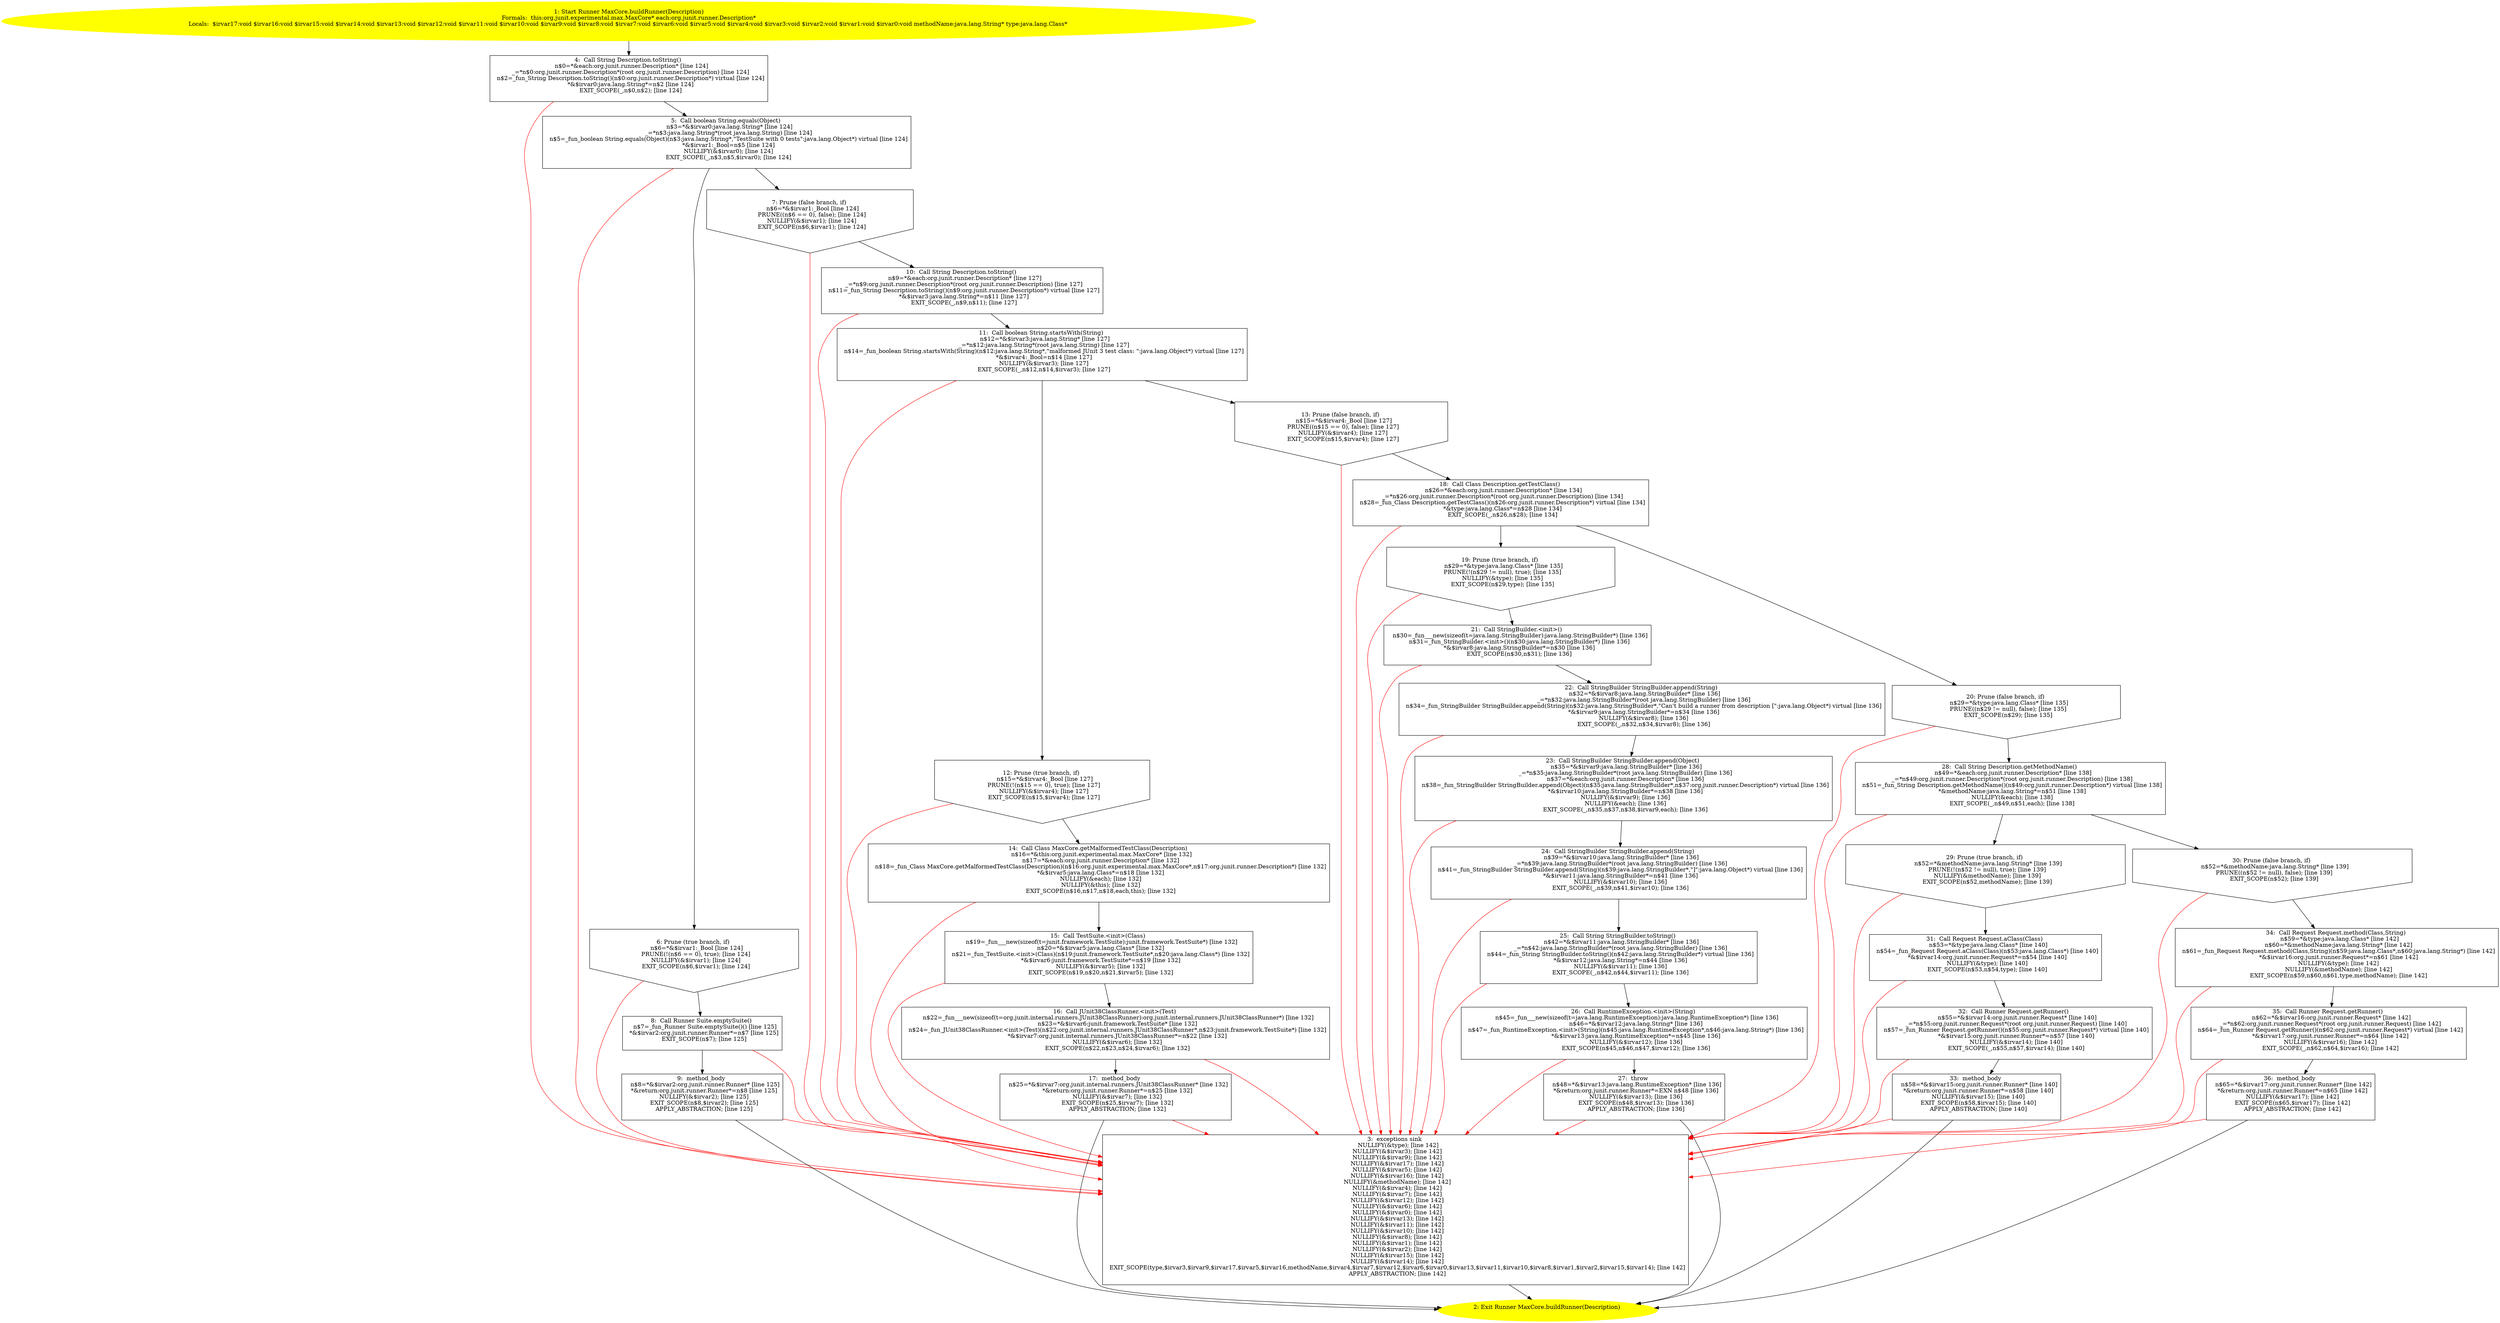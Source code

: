 /* @generated */
digraph cfg {
"org.junit.experimental.max.MaxCore.buildRunner(org.junit.runner.Description):org.junit.runner.Runner.09c4b0fb3b3d56ffd308da48e521ee45_1" [label="1: Start Runner MaxCore.buildRunner(Description)\nFormals:  this:org.junit.experimental.max.MaxCore* each:org.junit.runner.Description*\nLocals:  $irvar17:void $irvar16:void $irvar15:void $irvar14:void $irvar13:void $irvar12:void $irvar11:void $irvar10:void $irvar9:void $irvar8:void $irvar7:void $irvar6:void $irvar5:void $irvar4:void $irvar3:void $irvar2:void $irvar1:void $irvar0:void methodName:java.lang.String* type:java.lang.Class* \n  " color=yellow style=filled]
	

	 "org.junit.experimental.max.MaxCore.buildRunner(org.junit.runner.Description):org.junit.runner.Runner.09c4b0fb3b3d56ffd308da48e521ee45_1" -> "org.junit.experimental.max.MaxCore.buildRunner(org.junit.runner.Description):org.junit.runner.Runner.09c4b0fb3b3d56ffd308da48e521ee45_4" ;
"org.junit.experimental.max.MaxCore.buildRunner(org.junit.runner.Description):org.junit.runner.Runner.09c4b0fb3b3d56ffd308da48e521ee45_2" [label="2: Exit Runner MaxCore.buildRunner(Description) \n  " color=yellow style=filled]
	

"org.junit.experimental.max.MaxCore.buildRunner(org.junit.runner.Description):org.junit.runner.Runner.09c4b0fb3b3d56ffd308da48e521ee45_3" [label="3:  exceptions sink \n   NULLIFY(&type); [line 142]\n  NULLIFY(&$irvar3); [line 142]\n  NULLIFY(&$irvar9); [line 142]\n  NULLIFY(&$irvar17); [line 142]\n  NULLIFY(&$irvar5); [line 142]\n  NULLIFY(&$irvar16); [line 142]\n  NULLIFY(&methodName); [line 142]\n  NULLIFY(&$irvar4); [line 142]\n  NULLIFY(&$irvar7); [line 142]\n  NULLIFY(&$irvar12); [line 142]\n  NULLIFY(&$irvar6); [line 142]\n  NULLIFY(&$irvar0); [line 142]\n  NULLIFY(&$irvar13); [line 142]\n  NULLIFY(&$irvar11); [line 142]\n  NULLIFY(&$irvar10); [line 142]\n  NULLIFY(&$irvar8); [line 142]\n  NULLIFY(&$irvar1); [line 142]\n  NULLIFY(&$irvar2); [line 142]\n  NULLIFY(&$irvar15); [line 142]\n  NULLIFY(&$irvar14); [line 142]\n  EXIT_SCOPE(type,$irvar3,$irvar9,$irvar17,$irvar5,$irvar16,methodName,$irvar4,$irvar7,$irvar12,$irvar6,$irvar0,$irvar13,$irvar11,$irvar10,$irvar8,$irvar1,$irvar2,$irvar15,$irvar14); [line 142]\n  APPLY_ABSTRACTION; [line 142]\n " shape="box"]
	

	 "org.junit.experimental.max.MaxCore.buildRunner(org.junit.runner.Description):org.junit.runner.Runner.09c4b0fb3b3d56ffd308da48e521ee45_3" -> "org.junit.experimental.max.MaxCore.buildRunner(org.junit.runner.Description):org.junit.runner.Runner.09c4b0fb3b3d56ffd308da48e521ee45_2" ;
"org.junit.experimental.max.MaxCore.buildRunner(org.junit.runner.Description):org.junit.runner.Runner.09c4b0fb3b3d56ffd308da48e521ee45_4" [label="4:  Call String Description.toString() \n   n$0=*&each:org.junit.runner.Description* [line 124]\n  _=*n$0:org.junit.runner.Description*(root org.junit.runner.Description) [line 124]\n  n$2=_fun_String Description.toString()(n$0:org.junit.runner.Description*) virtual [line 124]\n  *&$irvar0:java.lang.String*=n$2 [line 124]\n  EXIT_SCOPE(_,n$0,n$2); [line 124]\n " shape="box"]
	

	 "org.junit.experimental.max.MaxCore.buildRunner(org.junit.runner.Description):org.junit.runner.Runner.09c4b0fb3b3d56ffd308da48e521ee45_4" -> "org.junit.experimental.max.MaxCore.buildRunner(org.junit.runner.Description):org.junit.runner.Runner.09c4b0fb3b3d56ffd308da48e521ee45_5" ;
	 "org.junit.experimental.max.MaxCore.buildRunner(org.junit.runner.Description):org.junit.runner.Runner.09c4b0fb3b3d56ffd308da48e521ee45_4" -> "org.junit.experimental.max.MaxCore.buildRunner(org.junit.runner.Description):org.junit.runner.Runner.09c4b0fb3b3d56ffd308da48e521ee45_3" [color="red" ];
"org.junit.experimental.max.MaxCore.buildRunner(org.junit.runner.Description):org.junit.runner.Runner.09c4b0fb3b3d56ffd308da48e521ee45_5" [label="5:  Call boolean String.equals(Object) \n   n$3=*&$irvar0:java.lang.String* [line 124]\n  _=*n$3:java.lang.String*(root java.lang.String) [line 124]\n  n$5=_fun_boolean String.equals(Object)(n$3:java.lang.String*,\"TestSuite with 0 tests\":java.lang.Object*) virtual [line 124]\n  *&$irvar1:_Bool=n$5 [line 124]\n  NULLIFY(&$irvar0); [line 124]\n  EXIT_SCOPE(_,n$3,n$5,$irvar0); [line 124]\n " shape="box"]
	

	 "org.junit.experimental.max.MaxCore.buildRunner(org.junit.runner.Description):org.junit.runner.Runner.09c4b0fb3b3d56ffd308da48e521ee45_5" -> "org.junit.experimental.max.MaxCore.buildRunner(org.junit.runner.Description):org.junit.runner.Runner.09c4b0fb3b3d56ffd308da48e521ee45_6" ;
	 "org.junit.experimental.max.MaxCore.buildRunner(org.junit.runner.Description):org.junit.runner.Runner.09c4b0fb3b3d56ffd308da48e521ee45_5" -> "org.junit.experimental.max.MaxCore.buildRunner(org.junit.runner.Description):org.junit.runner.Runner.09c4b0fb3b3d56ffd308da48e521ee45_7" ;
	 "org.junit.experimental.max.MaxCore.buildRunner(org.junit.runner.Description):org.junit.runner.Runner.09c4b0fb3b3d56ffd308da48e521ee45_5" -> "org.junit.experimental.max.MaxCore.buildRunner(org.junit.runner.Description):org.junit.runner.Runner.09c4b0fb3b3d56ffd308da48e521ee45_3" [color="red" ];
"org.junit.experimental.max.MaxCore.buildRunner(org.junit.runner.Description):org.junit.runner.Runner.09c4b0fb3b3d56ffd308da48e521ee45_6" [label="6: Prune (true branch, if) \n   n$6=*&$irvar1:_Bool [line 124]\n  PRUNE(!(n$6 == 0), true); [line 124]\n  NULLIFY(&$irvar1); [line 124]\n  EXIT_SCOPE(n$6,$irvar1); [line 124]\n " shape="invhouse"]
	

	 "org.junit.experimental.max.MaxCore.buildRunner(org.junit.runner.Description):org.junit.runner.Runner.09c4b0fb3b3d56ffd308da48e521ee45_6" -> "org.junit.experimental.max.MaxCore.buildRunner(org.junit.runner.Description):org.junit.runner.Runner.09c4b0fb3b3d56ffd308da48e521ee45_8" ;
	 "org.junit.experimental.max.MaxCore.buildRunner(org.junit.runner.Description):org.junit.runner.Runner.09c4b0fb3b3d56ffd308da48e521ee45_6" -> "org.junit.experimental.max.MaxCore.buildRunner(org.junit.runner.Description):org.junit.runner.Runner.09c4b0fb3b3d56ffd308da48e521ee45_3" [color="red" ];
"org.junit.experimental.max.MaxCore.buildRunner(org.junit.runner.Description):org.junit.runner.Runner.09c4b0fb3b3d56ffd308da48e521ee45_7" [label="7: Prune (false branch, if) \n   n$6=*&$irvar1:_Bool [line 124]\n  PRUNE((n$6 == 0), false); [line 124]\n  NULLIFY(&$irvar1); [line 124]\n  EXIT_SCOPE(n$6,$irvar1); [line 124]\n " shape="invhouse"]
	

	 "org.junit.experimental.max.MaxCore.buildRunner(org.junit.runner.Description):org.junit.runner.Runner.09c4b0fb3b3d56ffd308da48e521ee45_7" -> "org.junit.experimental.max.MaxCore.buildRunner(org.junit.runner.Description):org.junit.runner.Runner.09c4b0fb3b3d56ffd308da48e521ee45_10" ;
	 "org.junit.experimental.max.MaxCore.buildRunner(org.junit.runner.Description):org.junit.runner.Runner.09c4b0fb3b3d56ffd308da48e521ee45_7" -> "org.junit.experimental.max.MaxCore.buildRunner(org.junit.runner.Description):org.junit.runner.Runner.09c4b0fb3b3d56ffd308da48e521ee45_3" [color="red" ];
"org.junit.experimental.max.MaxCore.buildRunner(org.junit.runner.Description):org.junit.runner.Runner.09c4b0fb3b3d56ffd308da48e521ee45_8" [label="8:  Call Runner Suite.emptySuite() \n   n$7=_fun_Runner Suite.emptySuite()() [line 125]\n  *&$irvar2:org.junit.runner.Runner*=n$7 [line 125]\n  EXIT_SCOPE(n$7); [line 125]\n " shape="box"]
	

	 "org.junit.experimental.max.MaxCore.buildRunner(org.junit.runner.Description):org.junit.runner.Runner.09c4b0fb3b3d56ffd308da48e521ee45_8" -> "org.junit.experimental.max.MaxCore.buildRunner(org.junit.runner.Description):org.junit.runner.Runner.09c4b0fb3b3d56ffd308da48e521ee45_9" ;
	 "org.junit.experimental.max.MaxCore.buildRunner(org.junit.runner.Description):org.junit.runner.Runner.09c4b0fb3b3d56ffd308da48e521ee45_8" -> "org.junit.experimental.max.MaxCore.buildRunner(org.junit.runner.Description):org.junit.runner.Runner.09c4b0fb3b3d56ffd308da48e521ee45_3" [color="red" ];
"org.junit.experimental.max.MaxCore.buildRunner(org.junit.runner.Description):org.junit.runner.Runner.09c4b0fb3b3d56ffd308da48e521ee45_9" [label="9:  method_body \n   n$8=*&$irvar2:org.junit.runner.Runner* [line 125]\n  *&return:org.junit.runner.Runner*=n$8 [line 125]\n  NULLIFY(&$irvar2); [line 125]\n  EXIT_SCOPE(n$8,$irvar2); [line 125]\n  APPLY_ABSTRACTION; [line 125]\n " shape="box"]
	

	 "org.junit.experimental.max.MaxCore.buildRunner(org.junit.runner.Description):org.junit.runner.Runner.09c4b0fb3b3d56ffd308da48e521ee45_9" -> "org.junit.experimental.max.MaxCore.buildRunner(org.junit.runner.Description):org.junit.runner.Runner.09c4b0fb3b3d56ffd308da48e521ee45_2" ;
	 "org.junit.experimental.max.MaxCore.buildRunner(org.junit.runner.Description):org.junit.runner.Runner.09c4b0fb3b3d56ffd308da48e521ee45_9" -> "org.junit.experimental.max.MaxCore.buildRunner(org.junit.runner.Description):org.junit.runner.Runner.09c4b0fb3b3d56ffd308da48e521ee45_3" [color="red" ];
"org.junit.experimental.max.MaxCore.buildRunner(org.junit.runner.Description):org.junit.runner.Runner.09c4b0fb3b3d56ffd308da48e521ee45_10" [label="10:  Call String Description.toString() \n   n$9=*&each:org.junit.runner.Description* [line 127]\n  _=*n$9:org.junit.runner.Description*(root org.junit.runner.Description) [line 127]\n  n$11=_fun_String Description.toString()(n$9:org.junit.runner.Description*) virtual [line 127]\n  *&$irvar3:java.lang.String*=n$11 [line 127]\n  EXIT_SCOPE(_,n$9,n$11); [line 127]\n " shape="box"]
	

	 "org.junit.experimental.max.MaxCore.buildRunner(org.junit.runner.Description):org.junit.runner.Runner.09c4b0fb3b3d56ffd308da48e521ee45_10" -> "org.junit.experimental.max.MaxCore.buildRunner(org.junit.runner.Description):org.junit.runner.Runner.09c4b0fb3b3d56ffd308da48e521ee45_11" ;
	 "org.junit.experimental.max.MaxCore.buildRunner(org.junit.runner.Description):org.junit.runner.Runner.09c4b0fb3b3d56ffd308da48e521ee45_10" -> "org.junit.experimental.max.MaxCore.buildRunner(org.junit.runner.Description):org.junit.runner.Runner.09c4b0fb3b3d56ffd308da48e521ee45_3" [color="red" ];
"org.junit.experimental.max.MaxCore.buildRunner(org.junit.runner.Description):org.junit.runner.Runner.09c4b0fb3b3d56ffd308da48e521ee45_11" [label="11:  Call boolean String.startsWith(String) \n   n$12=*&$irvar3:java.lang.String* [line 127]\n  _=*n$12:java.lang.String*(root java.lang.String) [line 127]\n  n$14=_fun_boolean String.startsWith(String)(n$12:java.lang.String*,\"malformed JUnit 3 test class: \":java.lang.Object*) virtual [line 127]\n  *&$irvar4:_Bool=n$14 [line 127]\n  NULLIFY(&$irvar3); [line 127]\n  EXIT_SCOPE(_,n$12,n$14,$irvar3); [line 127]\n " shape="box"]
	

	 "org.junit.experimental.max.MaxCore.buildRunner(org.junit.runner.Description):org.junit.runner.Runner.09c4b0fb3b3d56ffd308da48e521ee45_11" -> "org.junit.experimental.max.MaxCore.buildRunner(org.junit.runner.Description):org.junit.runner.Runner.09c4b0fb3b3d56ffd308da48e521ee45_12" ;
	 "org.junit.experimental.max.MaxCore.buildRunner(org.junit.runner.Description):org.junit.runner.Runner.09c4b0fb3b3d56ffd308da48e521ee45_11" -> "org.junit.experimental.max.MaxCore.buildRunner(org.junit.runner.Description):org.junit.runner.Runner.09c4b0fb3b3d56ffd308da48e521ee45_13" ;
	 "org.junit.experimental.max.MaxCore.buildRunner(org.junit.runner.Description):org.junit.runner.Runner.09c4b0fb3b3d56ffd308da48e521ee45_11" -> "org.junit.experimental.max.MaxCore.buildRunner(org.junit.runner.Description):org.junit.runner.Runner.09c4b0fb3b3d56ffd308da48e521ee45_3" [color="red" ];
"org.junit.experimental.max.MaxCore.buildRunner(org.junit.runner.Description):org.junit.runner.Runner.09c4b0fb3b3d56ffd308da48e521ee45_12" [label="12: Prune (true branch, if) \n   n$15=*&$irvar4:_Bool [line 127]\n  PRUNE(!(n$15 == 0), true); [line 127]\n  NULLIFY(&$irvar4); [line 127]\n  EXIT_SCOPE(n$15,$irvar4); [line 127]\n " shape="invhouse"]
	

	 "org.junit.experimental.max.MaxCore.buildRunner(org.junit.runner.Description):org.junit.runner.Runner.09c4b0fb3b3d56ffd308da48e521ee45_12" -> "org.junit.experimental.max.MaxCore.buildRunner(org.junit.runner.Description):org.junit.runner.Runner.09c4b0fb3b3d56ffd308da48e521ee45_14" ;
	 "org.junit.experimental.max.MaxCore.buildRunner(org.junit.runner.Description):org.junit.runner.Runner.09c4b0fb3b3d56ffd308da48e521ee45_12" -> "org.junit.experimental.max.MaxCore.buildRunner(org.junit.runner.Description):org.junit.runner.Runner.09c4b0fb3b3d56ffd308da48e521ee45_3" [color="red" ];
"org.junit.experimental.max.MaxCore.buildRunner(org.junit.runner.Description):org.junit.runner.Runner.09c4b0fb3b3d56ffd308da48e521ee45_13" [label="13: Prune (false branch, if) \n   n$15=*&$irvar4:_Bool [line 127]\n  PRUNE((n$15 == 0), false); [line 127]\n  NULLIFY(&$irvar4); [line 127]\n  EXIT_SCOPE(n$15,$irvar4); [line 127]\n " shape="invhouse"]
	

	 "org.junit.experimental.max.MaxCore.buildRunner(org.junit.runner.Description):org.junit.runner.Runner.09c4b0fb3b3d56ffd308da48e521ee45_13" -> "org.junit.experimental.max.MaxCore.buildRunner(org.junit.runner.Description):org.junit.runner.Runner.09c4b0fb3b3d56ffd308da48e521ee45_18" ;
	 "org.junit.experimental.max.MaxCore.buildRunner(org.junit.runner.Description):org.junit.runner.Runner.09c4b0fb3b3d56ffd308da48e521ee45_13" -> "org.junit.experimental.max.MaxCore.buildRunner(org.junit.runner.Description):org.junit.runner.Runner.09c4b0fb3b3d56ffd308da48e521ee45_3" [color="red" ];
"org.junit.experimental.max.MaxCore.buildRunner(org.junit.runner.Description):org.junit.runner.Runner.09c4b0fb3b3d56ffd308da48e521ee45_14" [label="14:  Call Class MaxCore.getMalformedTestClass(Description) \n   n$16=*&this:org.junit.experimental.max.MaxCore* [line 132]\n  n$17=*&each:org.junit.runner.Description* [line 132]\n  n$18=_fun_Class MaxCore.getMalformedTestClass(Description)(n$16:org.junit.experimental.max.MaxCore*,n$17:org.junit.runner.Description*) [line 132]\n  *&$irvar5:java.lang.Class*=n$18 [line 132]\n  NULLIFY(&each); [line 132]\n  NULLIFY(&this); [line 132]\n  EXIT_SCOPE(n$16,n$17,n$18,each,this); [line 132]\n " shape="box"]
	

	 "org.junit.experimental.max.MaxCore.buildRunner(org.junit.runner.Description):org.junit.runner.Runner.09c4b0fb3b3d56ffd308da48e521ee45_14" -> "org.junit.experimental.max.MaxCore.buildRunner(org.junit.runner.Description):org.junit.runner.Runner.09c4b0fb3b3d56ffd308da48e521ee45_15" ;
	 "org.junit.experimental.max.MaxCore.buildRunner(org.junit.runner.Description):org.junit.runner.Runner.09c4b0fb3b3d56ffd308da48e521ee45_14" -> "org.junit.experimental.max.MaxCore.buildRunner(org.junit.runner.Description):org.junit.runner.Runner.09c4b0fb3b3d56ffd308da48e521ee45_3" [color="red" ];
"org.junit.experimental.max.MaxCore.buildRunner(org.junit.runner.Description):org.junit.runner.Runner.09c4b0fb3b3d56ffd308da48e521ee45_15" [label="15:  Call TestSuite.<init>(Class) \n   n$19=_fun___new(sizeof(t=junit.framework.TestSuite):junit.framework.TestSuite*) [line 132]\n  n$20=*&$irvar5:java.lang.Class* [line 132]\n  n$21=_fun_TestSuite.<init>(Class)(n$19:junit.framework.TestSuite*,n$20:java.lang.Class*) [line 132]\n  *&$irvar6:junit.framework.TestSuite*=n$19 [line 132]\n  NULLIFY(&$irvar5); [line 132]\n  EXIT_SCOPE(n$19,n$20,n$21,$irvar5); [line 132]\n " shape="box"]
	

	 "org.junit.experimental.max.MaxCore.buildRunner(org.junit.runner.Description):org.junit.runner.Runner.09c4b0fb3b3d56ffd308da48e521ee45_15" -> "org.junit.experimental.max.MaxCore.buildRunner(org.junit.runner.Description):org.junit.runner.Runner.09c4b0fb3b3d56ffd308da48e521ee45_16" ;
	 "org.junit.experimental.max.MaxCore.buildRunner(org.junit.runner.Description):org.junit.runner.Runner.09c4b0fb3b3d56ffd308da48e521ee45_15" -> "org.junit.experimental.max.MaxCore.buildRunner(org.junit.runner.Description):org.junit.runner.Runner.09c4b0fb3b3d56ffd308da48e521ee45_3" [color="red" ];
"org.junit.experimental.max.MaxCore.buildRunner(org.junit.runner.Description):org.junit.runner.Runner.09c4b0fb3b3d56ffd308da48e521ee45_16" [label="16:  Call JUnit38ClassRunner.<init>(Test) \n   n$22=_fun___new(sizeof(t=org.junit.internal.runners.JUnit38ClassRunner):org.junit.internal.runners.JUnit38ClassRunner*) [line 132]\n  n$23=*&$irvar6:junit.framework.TestSuite* [line 132]\n  n$24=_fun_JUnit38ClassRunner.<init>(Test)(n$22:org.junit.internal.runners.JUnit38ClassRunner*,n$23:junit.framework.TestSuite*) [line 132]\n  *&$irvar7:org.junit.internal.runners.JUnit38ClassRunner*=n$22 [line 132]\n  NULLIFY(&$irvar6); [line 132]\n  EXIT_SCOPE(n$22,n$23,n$24,$irvar6); [line 132]\n " shape="box"]
	

	 "org.junit.experimental.max.MaxCore.buildRunner(org.junit.runner.Description):org.junit.runner.Runner.09c4b0fb3b3d56ffd308da48e521ee45_16" -> "org.junit.experimental.max.MaxCore.buildRunner(org.junit.runner.Description):org.junit.runner.Runner.09c4b0fb3b3d56ffd308da48e521ee45_17" ;
	 "org.junit.experimental.max.MaxCore.buildRunner(org.junit.runner.Description):org.junit.runner.Runner.09c4b0fb3b3d56ffd308da48e521ee45_16" -> "org.junit.experimental.max.MaxCore.buildRunner(org.junit.runner.Description):org.junit.runner.Runner.09c4b0fb3b3d56ffd308da48e521ee45_3" [color="red" ];
"org.junit.experimental.max.MaxCore.buildRunner(org.junit.runner.Description):org.junit.runner.Runner.09c4b0fb3b3d56ffd308da48e521ee45_17" [label="17:  method_body \n   n$25=*&$irvar7:org.junit.internal.runners.JUnit38ClassRunner* [line 132]\n  *&return:org.junit.runner.Runner*=n$25 [line 132]\n  NULLIFY(&$irvar7); [line 132]\n  EXIT_SCOPE(n$25,$irvar7); [line 132]\n  APPLY_ABSTRACTION; [line 132]\n " shape="box"]
	

	 "org.junit.experimental.max.MaxCore.buildRunner(org.junit.runner.Description):org.junit.runner.Runner.09c4b0fb3b3d56ffd308da48e521ee45_17" -> "org.junit.experimental.max.MaxCore.buildRunner(org.junit.runner.Description):org.junit.runner.Runner.09c4b0fb3b3d56ffd308da48e521ee45_2" ;
	 "org.junit.experimental.max.MaxCore.buildRunner(org.junit.runner.Description):org.junit.runner.Runner.09c4b0fb3b3d56ffd308da48e521ee45_17" -> "org.junit.experimental.max.MaxCore.buildRunner(org.junit.runner.Description):org.junit.runner.Runner.09c4b0fb3b3d56ffd308da48e521ee45_3" [color="red" ];
"org.junit.experimental.max.MaxCore.buildRunner(org.junit.runner.Description):org.junit.runner.Runner.09c4b0fb3b3d56ffd308da48e521ee45_18" [label="18:  Call Class Description.getTestClass() \n   n$26=*&each:org.junit.runner.Description* [line 134]\n  _=*n$26:org.junit.runner.Description*(root org.junit.runner.Description) [line 134]\n  n$28=_fun_Class Description.getTestClass()(n$26:org.junit.runner.Description*) virtual [line 134]\n  *&type:java.lang.Class*=n$28 [line 134]\n  EXIT_SCOPE(_,n$26,n$28); [line 134]\n " shape="box"]
	

	 "org.junit.experimental.max.MaxCore.buildRunner(org.junit.runner.Description):org.junit.runner.Runner.09c4b0fb3b3d56ffd308da48e521ee45_18" -> "org.junit.experimental.max.MaxCore.buildRunner(org.junit.runner.Description):org.junit.runner.Runner.09c4b0fb3b3d56ffd308da48e521ee45_19" ;
	 "org.junit.experimental.max.MaxCore.buildRunner(org.junit.runner.Description):org.junit.runner.Runner.09c4b0fb3b3d56ffd308da48e521ee45_18" -> "org.junit.experimental.max.MaxCore.buildRunner(org.junit.runner.Description):org.junit.runner.Runner.09c4b0fb3b3d56ffd308da48e521ee45_20" ;
	 "org.junit.experimental.max.MaxCore.buildRunner(org.junit.runner.Description):org.junit.runner.Runner.09c4b0fb3b3d56ffd308da48e521ee45_18" -> "org.junit.experimental.max.MaxCore.buildRunner(org.junit.runner.Description):org.junit.runner.Runner.09c4b0fb3b3d56ffd308da48e521ee45_3" [color="red" ];
"org.junit.experimental.max.MaxCore.buildRunner(org.junit.runner.Description):org.junit.runner.Runner.09c4b0fb3b3d56ffd308da48e521ee45_19" [label="19: Prune (true branch, if) \n   n$29=*&type:java.lang.Class* [line 135]\n  PRUNE(!(n$29 != null), true); [line 135]\n  NULLIFY(&type); [line 135]\n  EXIT_SCOPE(n$29,type); [line 135]\n " shape="invhouse"]
	

	 "org.junit.experimental.max.MaxCore.buildRunner(org.junit.runner.Description):org.junit.runner.Runner.09c4b0fb3b3d56ffd308da48e521ee45_19" -> "org.junit.experimental.max.MaxCore.buildRunner(org.junit.runner.Description):org.junit.runner.Runner.09c4b0fb3b3d56ffd308da48e521ee45_21" ;
	 "org.junit.experimental.max.MaxCore.buildRunner(org.junit.runner.Description):org.junit.runner.Runner.09c4b0fb3b3d56ffd308da48e521ee45_19" -> "org.junit.experimental.max.MaxCore.buildRunner(org.junit.runner.Description):org.junit.runner.Runner.09c4b0fb3b3d56ffd308da48e521ee45_3" [color="red" ];
"org.junit.experimental.max.MaxCore.buildRunner(org.junit.runner.Description):org.junit.runner.Runner.09c4b0fb3b3d56ffd308da48e521ee45_20" [label="20: Prune (false branch, if) \n   n$29=*&type:java.lang.Class* [line 135]\n  PRUNE((n$29 != null), false); [line 135]\n  EXIT_SCOPE(n$29); [line 135]\n " shape="invhouse"]
	

	 "org.junit.experimental.max.MaxCore.buildRunner(org.junit.runner.Description):org.junit.runner.Runner.09c4b0fb3b3d56ffd308da48e521ee45_20" -> "org.junit.experimental.max.MaxCore.buildRunner(org.junit.runner.Description):org.junit.runner.Runner.09c4b0fb3b3d56ffd308da48e521ee45_28" ;
	 "org.junit.experimental.max.MaxCore.buildRunner(org.junit.runner.Description):org.junit.runner.Runner.09c4b0fb3b3d56ffd308da48e521ee45_20" -> "org.junit.experimental.max.MaxCore.buildRunner(org.junit.runner.Description):org.junit.runner.Runner.09c4b0fb3b3d56ffd308da48e521ee45_3" [color="red" ];
"org.junit.experimental.max.MaxCore.buildRunner(org.junit.runner.Description):org.junit.runner.Runner.09c4b0fb3b3d56ffd308da48e521ee45_21" [label="21:  Call StringBuilder.<init>() \n   n$30=_fun___new(sizeof(t=java.lang.StringBuilder):java.lang.StringBuilder*) [line 136]\n  n$31=_fun_StringBuilder.<init>()(n$30:java.lang.StringBuilder*) [line 136]\n  *&$irvar8:java.lang.StringBuilder*=n$30 [line 136]\n  EXIT_SCOPE(n$30,n$31); [line 136]\n " shape="box"]
	

	 "org.junit.experimental.max.MaxCore.buildRunner(org.junit.runner.Description):org.junit.runner.Runner.09c4b0fb3b3d56ffd308da48e521ee45_21" -> "org.junit.experimental.max.MaxCore.buildRunner(org.junit.runner.Description):org.junit.runner.Runner.09c4b0fb3b3d56ffd308da48e521ee45_22" ;
	 "org.junit.experimental.max.MaxCore.buildRunner(org.junit.runner.Description):org.junit.runner.Runner.09c4b0fb3b3d56ffd308da48e521ee45_21" -> "org.junit.experimental.max.MaxCore.buildRunner(org.junit.runner.Description):org.junit.runner.Runner.09c4b0fb3b3d56ffd308da48e521ee45_3" [color="red" ];
"org.junit.experimental.max.MaxCore.buildRunner(org.junit.runner.Description):org.junit.runner.Runner.09c4b0fb3b3d56ffd308da48e521ee45_22" [label="22:  Call StringBuilder StringBuilder.append(String) \n   n$32=*&$irvar8:java.lang.StringBuilder* [line 136]\n  _=*n$32:java.lang.StringBuilder*(root java.lang.StringBuilder) [line 136]\n  n$34=_fun_StringBuilder StringBuilder.append(String)(n$32:java.lang.StringBuilder*,\"Can't build a runner from description [\":java.lang.Object*) virtual [line 136]\n  *&$irvar9:java.lang.StringBuilder*=n$34 [line 136]\n  NULLIFY(&$irvar8); [line 136]\n  EXIT_SCOPE(_,n$32,n$34,$irvar8); [line 136]\n " shape="box"]
	

	 "org.junit.experimental.max.MaxCore.buildRunner(org.junit.runner.Description):org.junit.runner.Runner.09c4b0fb3b3d56ffd308da48e521ee45_22" -> "org.junit.experimental.max.MaxCore.buildRunner(org.junit.runner.Description):org.junit.runner.Runner.09c4b0fb3b3d56ffd308da48e521ee45_23" ;
	 "org.junit.experimental.max.MaxCore.buildRunner(org.junit.runner.Description):org.junit.runner.Runner.09c4b0fb3b3d56ffd308da48e521ee45_22" -> "org.junit.experimental.max.MaxCore.buildRunner(org.junit.runner.Description):org.junit.runner.Runner.09c4b0fb3b3d56ffd308da48e521ee45_3" [color="red" ];
"org.junit.experimental.max.MaxCore.buildRunner(org.junit.runner.Description):org.junit.runner.Runner.09c4b0fb3b3d56ffd308da48e521ee45_23" [label="23:  Call StringBuilder StringBuilder.append(Object) \n   n$35=*&$irvar9:java.lang.StringBuilder* [line 136]\n  _=*n$35:java.lang.StringBuilder*(root java.lang.StringBuilder) [line 136]\n  n$37=*&each:org.junit.runner.Description* [line 136]\n  n$38=_fun_StringBuilder StringBuilder.append(Object)(n$35:java.lang.StringBuilder*,n$37:org.junit.runner.Description*) virtual [line 136]\n  *&$irvar10:java.lang.StringBuilder*=n$38 [line 136]\n  NULLIFY(&$irvar9); [line 136]\n  NULLIFY(&each); [line 136]\n  EXIT_SCOPE(_,n$35,n$37,n$38,$irvar9,each); [line 136]\n " shape="box"]
	

	 "org.junit.experimental.max.MaxCore.buildRunner(org.junit.runner.Description):org.junit.runner.Runner.09c4b0fb3b3d56ffd308da48e521ee45_23" -> "org.junit.experimental.max.MaxCore.buildRunner(org.junit.runner.Description):org.junit.runner.Runner.09c4b0fb3b3d56ffd308da48e521ee45_24" ;
	 "org.junit.experimental.max.MaxCore.buildRunner(org.junit.runner.Description):org.junit.runner.Runner.09c4b0fb3b3d56ffd308da48e521ee45_23" -> "org.junit.experimental.max.MaxCore.buildRunner(org.junit.runner.Description):org.junit.runner.Runner.09c4b0fb3b3d56ffd308da48e521ee45_3" [color="red" ];
"org.junit.experimental.max.MaxCore.buildRunner(org.junit.runner.Description):org.junit.runner.Runner.09c4b0fb3b3d56ffd308da48e521ee45_24" [label="24:  Call StringBuilder StringBuilder.append(String) \n   n$39=*&$irvar10:java.lang.StringBuilder* [line 136]\n  _=*n$39:java.lang.StringBuilder*(root java.lang.StringBuilder) [line 136]\n  n$41=_fun_StringBuilder StringBuilder.append(String)(n$39:java.lang.StringBuilder*,\"]\":java.lang.Object*) virtual [line 136]\n  *&$irvar11:java.lang.StringBuilder*=n$41 [line 136]\n  NULLIFY(&$irvar10); [line 136]\n  EXIT_SCOPE(_,n$39,n$41,$irvar10); [line 136]\n " shape="box"]
	

	 "org.junit.experimental.max.MaxCore.buildRunner(org.junit.runner.Description):org.junit.runner.Runner.09c4b0fb3b3d56ffd308da48e521ee45_24" -> "org.junit.experimental.max.MaxCore.buildRunner(org.junit.runner.Description):org.junit.runner.Runner.09c4b0fb3b3d56ffd308da48e521ee45_25" ;
	 "org.junit.experimental.max.MaxCore.buildRunner(org.junit.runner.Description):org.junit.runner.Runner.09c4b0fb3b3d56ffd308da48e521ee45_24" -> "org.junit.experimental.max.MaxCore.buildRunner(org.junit.runner.Description):org.junit.runner.Runner.09c4b0fb3b3d56ffd308da48e521ee45_3" [color="red" ];
"org.junit.experimental.max.MaxCore.buildRunner(org.junit.runner.Description):org.junit.runner.Runner.09c4b0fb3b3d56ffd308da48e521ee45_25" [label="25:  Call String StringBuilder.toString() \n   n$42=*&$irvar11:java.lang.StringBuilder* [line 136]\n  _=*n$42:java.lang.StringBuilder*(root java.lang.StringBuilder) [line 136]\n  n$44=_fun_String StringBuilder.toString()(n$42:java.lang.StringBuilder*) virtual [line 136]\n  *&$irvar12:java.lang.String*=n$44 [line 136]\n  NULLIFY(&$irvar11); [line 136]\n  EXIT_SCOPE(_,n$42,n$44,$irvar11); [line 136]\n " shape="box"]
	

	 "org.junit.experimental.max.MaxCore.buildRunner(org.junit.runner.Description):org.junit.runner.Runner.09c4b0fb3b3d56ffd308da48e521ee45_25" -> "org.junit.experimental.max.MaxCore.buildRunner(org.junit.runner.Description):org.junit.runner.Runner.09c4b0fb3b3d56ffd308da48e521ee45_26" ;
	 "org.junit.experimental.max.MaxCore.buildRunner(org.junit.runner.Description):org.junit.runner.Runner.09c4b0fb3b3d56ffd308da48e521ee45_25" -> "org.junit.experimental.max.MaxCore.buildRunner(org.junit.runner.Description):org.junit.runner.Runner.09c4b0fb3b3d56ffd308da48e521ee45_3" [color="red" ];
"org.junit.experimental.max.MaxCore.buildRunner(org.junit.runner.Description):org.junit.runner.Runner.09c4b0fb3b3d56ffd308da48e521ee45_26" [label="26:  Call RuntimeException.<init>(String) \n   n$45=_fun___new(sizeof(t=java.lang.RuntimeException):java.lang.RuntimeException*) [line 136]\n  n$46=*&$irvar12:java.lang.String* [line 136]\n  n$47=_fun_RuntimeException.<init>(String)(n$45:java.lang.RuntimeException*,n$46:java.lang.String*) [line 136]\n  *&$irvar13:java.lang.RuntimeException*=n$45 [line 136]\n  NULLIFY(&$irvar12); [line 136]\n  EXIT_SCOPE(n$45,n$46,n$47,$irvar12); [line 136]\n " shape="box"]
	

	 "org.junit.experimental.max.MaxCore.buildRunner(org.junit.runner.Description):org.junit.runner.Runner.09c4b0fb3b3d56ffd308da48e521ee45_26" -> "org.junit.experimental.max.MaxCore.buildRunner(org.junit.runner.Description):org.junit.runner.Runner.09c4b0fb3b3d56ffd308da48e521ee45_27" ;
	 "org.junit.experimental.max.MaxCore.buildRunner(org.junit.runner.Description):org.junit.runner.Runner.09c4b0fb3b3d56ffd308da48e521ee45_26" -> "org.junit.experimental.max.MaxCore.buildRunner(org.junit.runner.Description):org.junit.runner.Runner.09c4b0fb3b3d56ffd308da48e521ee45_3" [color="red" ];
"org.junit.experimental.max.MaxCore.buildRunner(org.junit.runner.Description):org.junit.runner.Runner.09c4b0fb3b3d56ffd308da48e521ee45_27" [label="27:  throw \n   n$48=*&$irvar13:java.lang.RuntimeException* [line 136]\n  *&return:org.junit.runner.Runner*=EXN n$48 [line 136]\n  NULLIFY(&$irvar13); [line 136]\n  EXIT_SCOPE(n$48,$irvar13); [line 136]\n  APPLY_ABSTRACTION; [line 136]\n " shape="box"]
	

	 "org.junit.experimental.max.MaxCore.buildRunner(org.junit.runner.Description):org.junit.runner.Runner.09c4b0fb3b3d56ffd308da48e521ee45_27" -> "org.junit.experimental.max.MaxCore.buildRunner(org.junit.runner.Description):org.junit.runner.Runner.09c4b0fb3b3d56ffd308da48e521ee45_2" ;
	 "org.junit.experimental.max.MaxCore.buildRunner(org.junit.runner.Description):org.junit.runner.Runner.09c4b0fb3b3d56ffd308da48e521ee45_27" -> "org.junit.experimental.max.MaxCore.buildRunner(org.junit.runner.Description):org.junit.runner.Runner.09c4b0fb3b3d56ffd308da48e521ee45_3" [color="red" ];
"org.junit.experimental.max.MaxCore.buildRunner(org.junit.runner.Description):org.junit.runner.Runner.09c4b0fb3b3d56ffd308da48e521ee45_28" [label="28:  Call String Description.getMethodName() \n   n$49=*&each:org.junit.runner.Description* [line 138]\n  _=*n$49:org.junit.runner.Description*(root org.junit.runner.Description) [line 138]\n  n$51=_fun_String Description.getMethodName()(n$49:org.junit.runner.Description*) virtual [line 138]\n  *&methodName:java.lang.String*=n$51 [line 138]\n  NULLIFY(&each); [line 138]\n  EXIT_SCOPE(_,n$49,n$51,each); [line 138]\n " shape="box"]
	

	 "org.junit.experimental.max.MaxCore.buildRunner(org.junit.runner.Description):org.junit.runner.Runner.09c4b0fb3b3d56ffd308da48e521ee45_28" -> "org.junit.experimental.max.MaxCore.buildRunner(org.junit.runner.Description):org.junit.runner.Runner.09c4b0fb3b3d56ffd308da48e521ee45_29" ;
	 "org.junit.experimental.max.MaxCore.buildRunner(org.junit.runner.Description):org.junit.runner.Runner.09c4b0fb3b3d56ffd308da48e521ee45_28" -> "org.junit.experimental.max.MaxCore.buildRunner(org.junit.runner.Description):org.junit.runner.Runner.09c4b0fb3b3d56ffd308da48e521ee45_30" ;
	 "org.junit.experimental.max.MaxCore.buildRunner(org.junit.runner.Description):org.junit.runner.Runner.09c4b0fb3b3d56ffd308da48e521ee45_28" -> "org.junit.experimental.max.MaxCore.buildRunner(org.junit.runner.Description):org.junit.runner.Runner.09c4b0fb3b3d56ffd308da48e521ee45_3" [color="red" ];
"org.junit.experimental.max.MaxCore.buildRunner(org.junit.runner.Description):org.junit.runner.Runner.09c4b0fb3b3d56ffd308da48e521ee45_29" [label="29: Prune (true branch, if) \n   n$52=*&methodName:java.lang.String* [line 139]\n  PRUNE(!(n$52 != null), true); [line 139]\n  NULLIFY(&methodName); [line 139]\n  EXIT_SCOPE(n$52,methodName); [line 139]\n " shape="invhouse"]
	

	 "org.junit.experimental.max.MaxCore.buildRunner(org.junit.runner.Description):org.junit.runner.Runner.09c4b0fb3b3d56ffd308da48e521ee45_29" -> "org.junit.experimental.max.MaxCore.buildRunner(org.junit.runner.Description):org.junit.runner.Runner.09c4b0fb3b3d56ffd308da48e521ee45_31" ;
	 "org.junit.experimental.max.MaxCore.buildRunner(org.junit.runner.Description):org.junit.runner.Runner.09c4b0fb3b3d56ffd308da48e521ee45_29" -> "org.junit.experimental.max.MaxCore.buildRunner(org.junit.runner.Description):org.junit.runner.Runner.09c4b0fb3b3d56ffd308da48e521ee45_3" [color="red" ];
"org.junit.experimental.max.MaxCore.buildRunner(org.junit.runner.Description):org.junit.runner.Runner.09c4b0fb3b3d56ffd308da48e521ee45_30" [label="30: Prune (false branch, if) \n   n$52=*&methodName:java.lang.String* [line 139]\n  PRUNE((n$52 != null), false); [line 139]\n  EXIT_SCOPE(n$52); [line 139]\n " shape="invhouse"]
	

	 "org.junit.experimental.max.MaxCore.buildRunner(org.junit.runner.Description):org.junit.runner.Runner.09c4b0fb3b3d56ffd308da48e521ee45_30" -> "org.junit.experimental.max.MaxCore.buildRunner(org.junit.runner.Description):org.junit.runner.Runner.09c4b0fb3b3d56ffd308da48e521ee45_34" ;
	 "org.junit.experimental.max.MaxCore.buildRunner(org.junit.runner.Description):org.junit.runner.Runner.09c4b0fb3b3d56ffd308da48e521ee45_30" -> "org.junit.experimental.max.MaxCore.buildRunner(org.junit.runner.Description):org.junit.runner.Runner.09c4b0fb3b3d56ffd308da48e521ee45_3" [color="red" ];
"org.junit.experimental.max.MaxCore.buildRunner(org.junit.runner.Description):org.junit.runner.Runner.09c4b0fb3b3d56ffd308da48e521ee45_31" [label="31:  Call Request Request.aClass(Class) \n   n$53=*&type:java.lang.Class* [line 140]\n  n$54=_fun_Request Request.aClass(Class)(n$53:java.lang.Class*) [line 140]\n  *&$irvar14:org.junit.runner.Request*=n$54 [line 140]\n  NULLIFY(&type); [line 140]\n  EXIT_SCOPE(n$53,n$54,type); [line 140]\n " shape="box"]
	

	 "org.junit.experimental.max.MaxCore.buildRunner(org.junit.runner.Description):org.junit.runner.Runner.09c4b0fb3b3d56ffd308da48e521ee45_31" -> "org.junit.experimental.max.MaxCore.buildRunner(org.junit.runner.Description):org.junit.runner.Runner.09c4b0fb3b3d56ffd308da48e521ee45_32" ;
	 "org.junit.experimental.max.MaxCore.buildRunner(org.junit.runner.Description):org.junit.runner.Runner.09c4b0fb3b3d56ffd308da48e521ee45_31" -> "org.junit.experimental.max.MaxCore.buildRunner(org.junit.runner.Description):org.junit.runner.Runner.09c4b0fb3b3d56ffd308da48e521ee45_3" [color="red" ];
"org.junit.experimental.max.MaxCore.buildRunner(org.junit.runner.Description):org.junit.runner.Runner.09c4b0fb3b3d56ffd308da48e521ee45_32" [label="32:  Call Runner Request.getRunner() \n   n$55=*&$irvar14:org.junit.runner.Request* [line 140]\n  _=*n$55:org.junit.runner.Request*(root org.junit.runner.Request) [line 140]\n  n$57=_fun_Runner Request.getRunner()(n$55:org.junit.runner.Request*) virtual [line 140]\n  *&$irvar15:org.junit.runner.Runner*=n$57 [line 140]\n  NULLIFY(&$irvar14); [line 140]\n  EXIT_SCOPE(_,n$55,n$57,$irvar14); [line 140]\n " shape="box"]
	

	 "org.junit.experimental.max.MaxCore.buildRunner(org.junit.runner.Description):org.junit.runner.Runner.09c4b0fb3b3d56ffd308da48e521ee45_32" -> "org.junit.experimental.max.MaxCore.buildRunner(org.junit.runner.Description):org.junit.runner.Runner.09c4b0fb3b3d56ffd308da48e521ee45_33" ;
	 "org.junit.experimental.max.MaxCore.buildRunner(org.junit.runner.Description):org.junit.runner.Runner.09c4b0fb3b3d56ffd308da48e521ee45_32" -> "org.junit.experimental.max.MaxCore.buildRunner(org.junit.runner.Description):org.junit.runner.Runner.09c4b0fb3b3d56ffd308da48e521ee45_3" [color="red" ];
"org.junit.experimental.max.MaxCore.buildRunner(org.junit.runner.Description):org.junit.runner.Runner.09c4b0fb3b3d56ffd308da48e521ee45_33" [label="33:  method_body \n   n$58=*&$irvar15:org.junit.runner.Runner* [line 140]\n  *&return:org.junit.runner.Runner*=n$58 [line 140]\n  NULLIFY(&$irvar15); [line 140]\n  EXIT_SCOPE(n$58,$irvar15); [line 140]\n  APPLY_ABSTRACTION; [line 140]\n " shape="box"]
	

	 "org.junit.experimental.max.MaxCore.buildRunner(org.junit.runner.Description):org.junit.runner.Runner.09c4b0fb3b3d56ffd308da48e521ee45_33" -> "org.junit.experimental.max.MaxCore.buildRunner(org.junit.runner.Description):org.junit.runner.Runner.09c4b0fb3b3d56ffd308da48e521ee45_2" ;
	 "org.junit.experimental.max.MaxCore.buildRunner(org.junit.runner.Description):org.junit.runner.Runner.09c4b0fb3b3d56ffd308da48e521ee45_33" -> "org.junit.experimental.max.MaxCore.buildRunner(org.junit.runner.Description):org.junit.runner.Runner.09c4b0fb3b3d56ffd308da48e521ee45_3" [color="red" ];
"org.junit.experimental.max.MaxCore.buildRunner(org.junit.runner.Description):org.junit.runner.Runner.09c4b0fb3b3d56ffd308da48e521ee45_34" [label="34:  Call Request Request.method(Class,String) \n   n$59=*&type:java.lang.Class* [line 142]\n  n$60=*&methodName:java.lang.String* [line 142]\n  n$61=_fun_Request Request.method(Class,String)(n$59:java.lang.Class*,n$60:java.lang.String*) [line 142]\n  *&$irvar16:org.junit.runner.Request*=n$61 [line 142]\n  NULLIFY(&type); [line 142]\n  NULLIFY(&methodName); [line 142]\n  EXIT_SCOPE(n$59,n$60,n$61,type,methodName); [line 142]\n " shape="box"]
	

	 "org.junit.experimental.max.MaxCore.buildRunner(org.junit.runner.Description):org.junit.runner.Runner.09c4b0fb3b3d56ffd308da48e521ee45_34" -> "org.junit.experimental.max.MaxCore.buildRunner(org.junit.runner.Description):org.junit.runner.Runner.09c4b0fb3b3d56ffd308da48e521ee45_35" ;
	 "org.junit.experimental.max.MaxCore.buildRunner(org.junit.runner.Description):org.junit.runner.Runner.09c4b0fb3b3d56ffd308da48e521ee45_34" -> "org.junit.experimental.max.MaxCore.buildRunner(org.junit.runner.Description):org.junit.runner.Runner.09c4b0fb3b3d56ffd308da48e521ee45_3" [color="red" ];
"org.junit.experimental.max.MaxCore.buildRunner(org.junit.runner.Description):org.junit.runner.Runner.09c4b0fb3b3d56ffd308da48e521ee45_35" [label="35:  Call Runner Request.getRunner() \n   n$62=*&$irvar16:org.junit.runner.Request* [line 142]\n  _=*n$62:org.junit.runner.Request*(root org.junit.runner.Request) [line 142]\n  n$64=_fun_Runner Request.getRunner()(n$62:org.junit.runner.Request*) virtual [line 142]\n  *&$irvar17:org.junit.runner.Runner*=n$64 [line 142]\n  NULLIFY(&$irvar16); [line 142]\n  EXIT_SCOPE(_,n$62,n$64,$irvar16); [line 142]\n " shape="box"]
	

	 "org.junit.experimental.max.MaxCore.buildRunner(org.junit.runner.Description):org.junit.runner.Runner.09c4b0fb3b3d56ffd308da48e521ee45_35" -> "org.junit.experimental.max.MaxCore.buildRunner(org.junit.runner.Description):org.junit.runner.Runner.09c4b0fb3b3d56ffd308da48e521ee45_36" ;
	 "org.junit.experimental.max.MaxCore.buildRunner(org.junit.runner.Description):org.junit.runner.Runner.09c4b0fb3b3d56ffd308da48e521ee45_35" -> "org.junit.experimental.max.MaxCore.buildRunner(org.junit.runner.Description):org.junit.runner.Runner.09c4b0fb3b3d56ffd308da48e521ee45_3" [color="red" ];
"org.junit.experimental.max.MaxCore.buildRunner(org.junit.runner.Description):org.junit.runner.Runner.09c4b0fb3b3d56ffd308da48e521ee45_36" [label="36:  method_body \n   n$65=*&$irvar17:org.junit.runner.Runner* [line 142]\n  *&return:org.junit.runner.Runner*=n$65 [line 142]\n  NULLIFY(&$irvar17); [line 142]\n  EXIT_SCOPE(n$65,$irvar17); [line 142]\n  APPLY_ABSTRACTION; [line 142]\n " shape="box"]
	

	 "org.junit.experimental.max.MaxCore.buildRunner(org.junit.runner.Description):org.junit.runner.Runner.09c4b0fb3b3d56ffd308da48e521ee45_36" -> "org.junit.experimental.max.MaxCore.buildRunner(org.junit.runner.Description):org.junit.runner.Runner.09c4b0fb3b3d56ffd308da48e521ee45_2" ;
	 "org.junit.experimental.max.MaxCore.buildRunner(org.junit.runner.Description):org.junit.runner.Runner.09c4b0fb3b3d56ffd308da48e521ee45_36" -> "org.junit.experimental.max.MaxCore.buildRunner(org.junit.runner.Description):org.junit.runner.Runner.09c4b0fb3b3d56ffd308da48e521ee45_3" [color="red" ];
}
